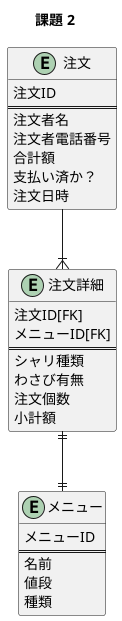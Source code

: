 @startuml
  title 課題 2
  entity "メニュー" {
    メニューID
    ==
    名前
    値段
    種類
  }

  entity "注文" {
    注文ID
    ==
    注文者名
    注文者電話番号
    合計額
    支払い済か？
    注文日時
  }

  entity "注文詳細" {
    注文ID[FK]
    メニューID[FK]
    ==
    シャリ種類
    わさび有無
    注文個数
    小計額
  }

  注文 --|{ 注文詳細
  注文詳細 ||--|| メニュー
@enduml
